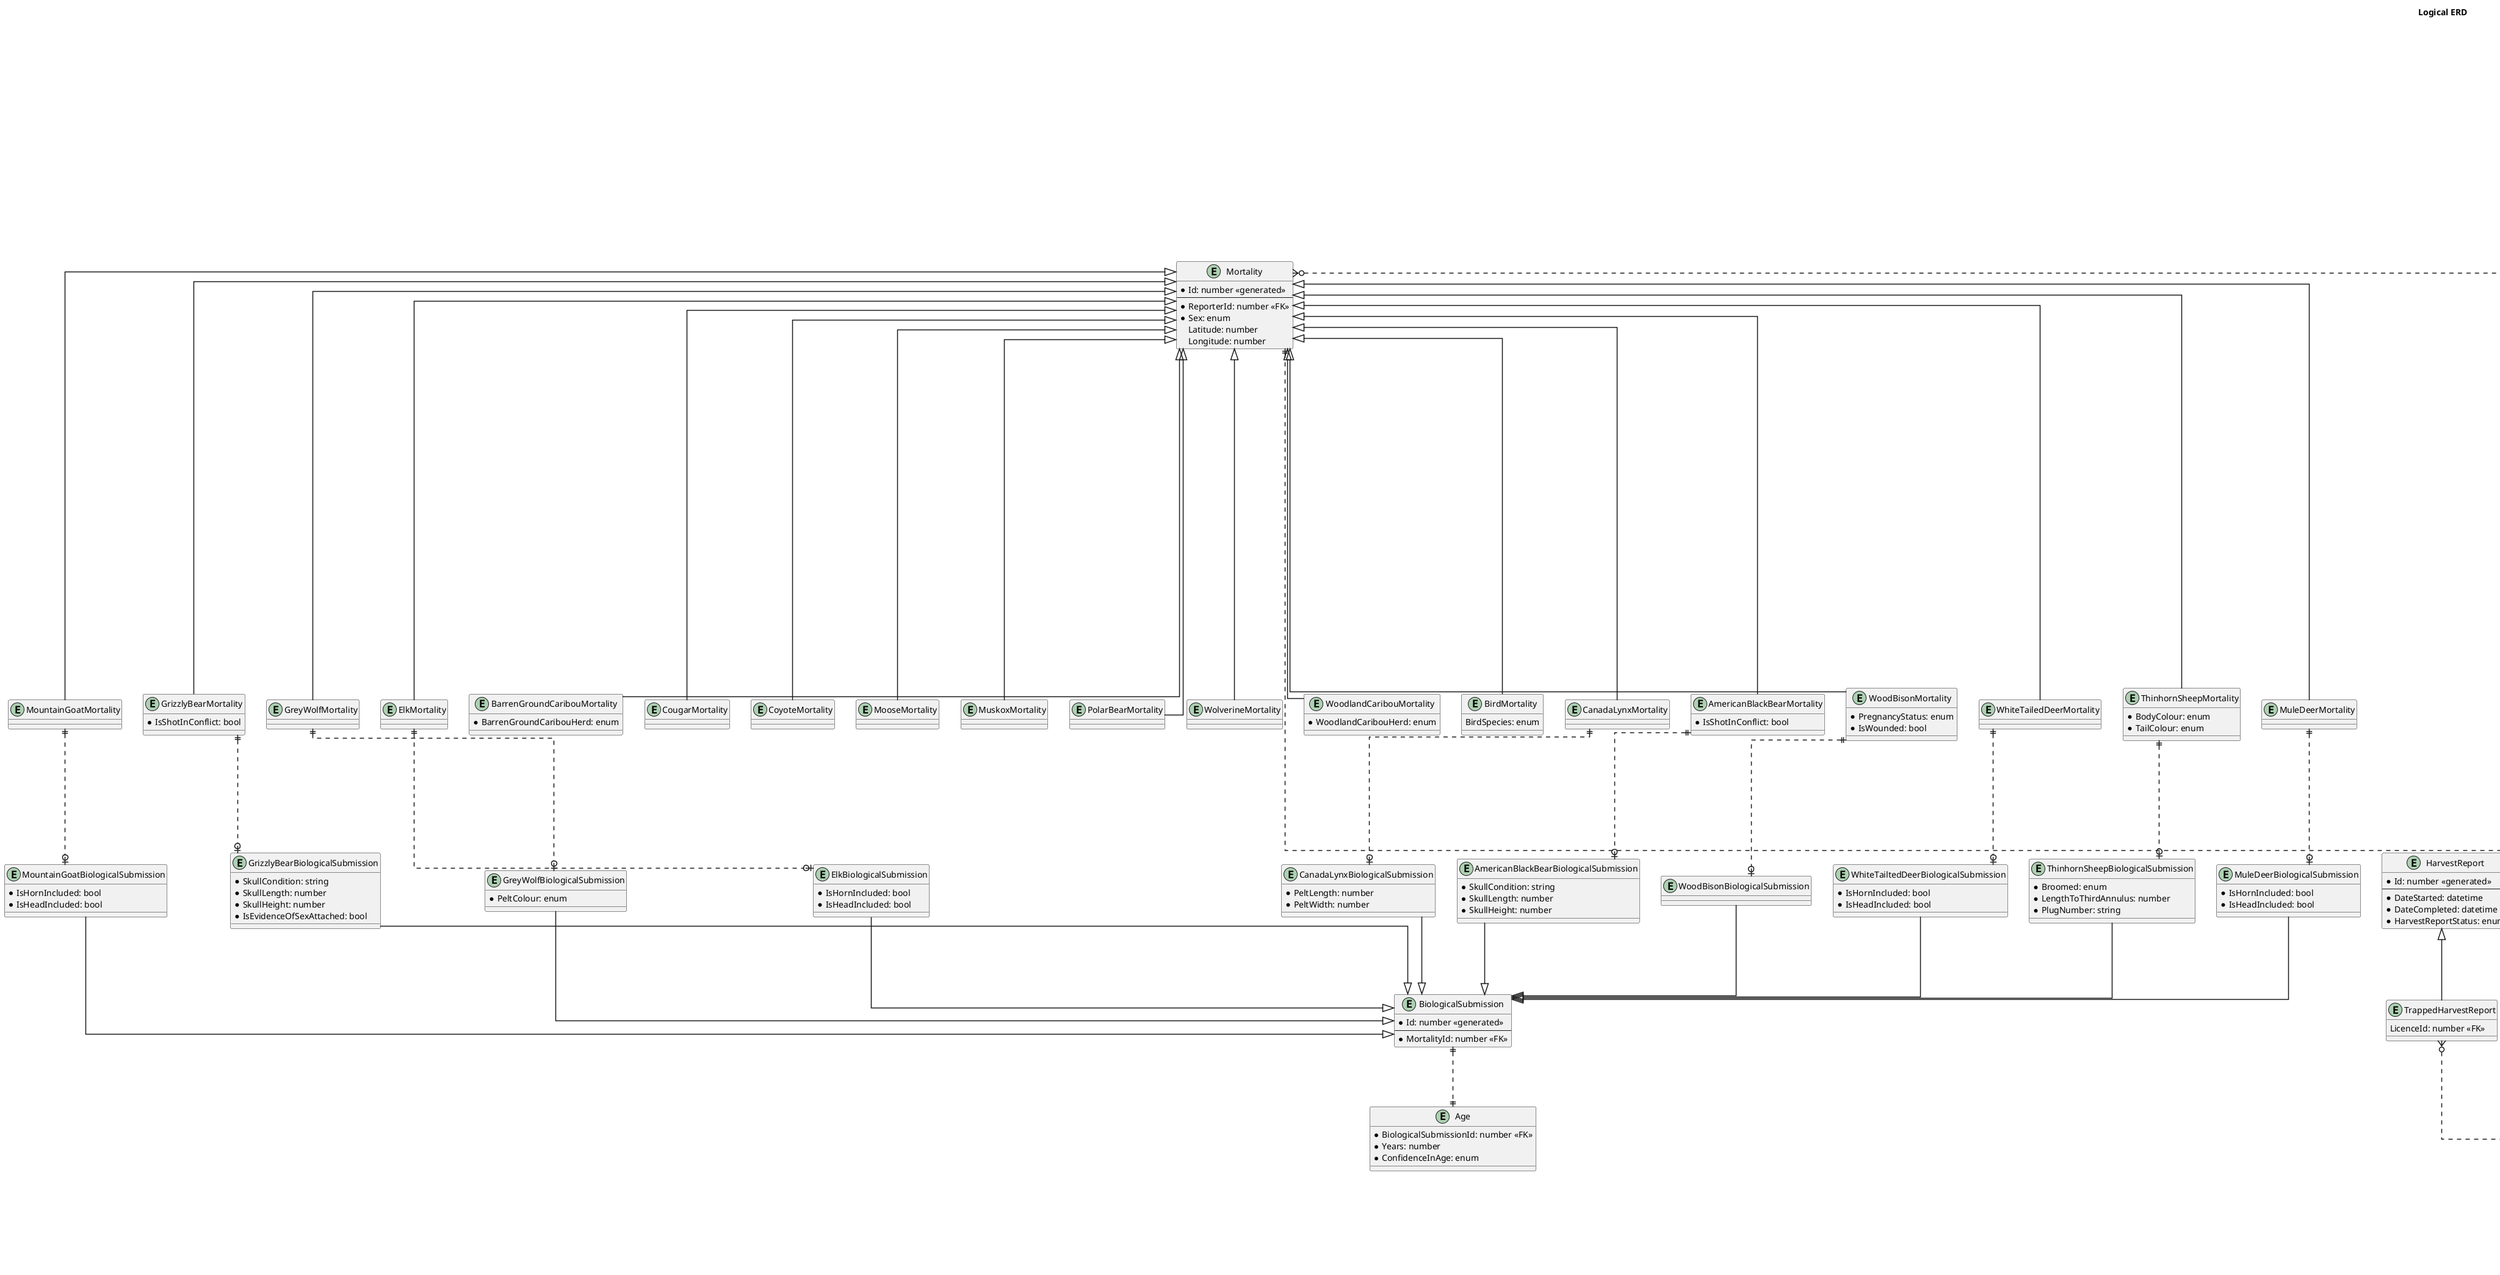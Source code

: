 @startuml logical-erd
title Logical ERD

skinparam linetype ortho
skinparam arrowThickness 1.5

' Entities
together {
    together {
        entity "HarvestReport" as harvest_report {
            *Id: number <<generated>>
            --
            *DateStarted: datetime
            *DateCompleted: datetime
            *HarvestReportStatus: enum
        }
        entity "HuntedHarvestReport" as hunted_harvest_report {
            MortalityId: number <<FK>>
            GameManagementAreaSpeciesId: number <<FK>>
            SealId: number <<FK>>
            TemporarySealNumber: string
            *Landmark: string
        }
        entity "TrappedHarvestReport" as trapped_harvest_report {
            LicenceId: number <<FK>>
        }
    }
    entity "OutfitterGuideReport" as outfitter_guide_report {
        *Id: number <<generated>>
        --
        *OutfittingArea: enum
    }
    entity "OutfitterGuideReport_HuntedHarvestReport" as outfitter_guide_report_hunted_harvest_report {
        *OutfitterGuideReportId: <<FK>>
        *HuntedHarvestReportId: <<FK>>
    }
    entity "OutfitterGuideReport_Client" as outfitter_guide_report_client {
        *OutfitterGuideReportId: <<FK>>
        *GuideId: <<FK>>
    }
    entity "SpecialGuideReport" as special_guide_report {
        *Id: number <<generated>>
        --
        GuideId: <<FK>>
    }
    entity "SpecialGuideReport_HuntedHarvestReport" as special_guide_report_hunted_harvest_report {
        *SpecialGuideReportId: <<FK>>
        *HuntedHarvestReportId: <<FK>>
    }
}

together {
    entity "Mortality" as mortality {
        *Id: number <<generated>>
        --
        *ReporterId: number <<FK>>
        *Sex: enum
        Latitude: number
        Longitude: number
    }
    entity "AmericanBlackBearMortality" as americanblackbear_mortality {
        *IsShotInConflict: bool
    }
    entity "BarrenGroundCaribouMortality" as barrengroundcaribou_mortality {
        *BarrenGroundCaribouHerd: enum
    }
    entity "CanadaLynxMortality" as canadalynx_mortality {

    }
    entity "CougarMortality" as cougar_mortality {

    }
    entity "CoyoteMortality" as coyote_mortality {

    }
    entity "ElkMortality" as elk_mortality {

    }
    entity "GreyWolfMortality" as greywolf_mortality {

    }
    entity "GrizzlyBearMortality" as grizzlybear_mortality {
        *IsShotInConflict: bool
    }
    entity "MooseMortality" as moose_mortality {

    }
    entity "MountainGoatMortality" as mountaingoat_mortality {

    }
    entity "MuleDeerMortality" as muledeer_mortality {

    }
    entity "MuskoxMortality" as muskox_mortality {

    }
    entity "PolarBearMortality" as polarbear_mortality {

    }
    entity "ThinhornSheepMortality" as thinhornsheep_mortality {
        *BodyColour: enum
        *TailColour: enum
    }
    entity "WhiteTailedDeerMortality" as whitetaileddeer_mortality {

    }
    entity "WolverineMortality" as wolverine_mortality {

    }
    entity "WoodBisonMortality" as woodbison_mortality {
        *PregnancyStatus: enum
        *IsWounded: bool
    }
    entity "WoodlandCaribouMortality" as woodlandcaribou_mortality {
        *WoodlandCaribouHerd: enum
    }
    entity "BirdMortality" as bird_mortality {
        BirdSpecies: enum
    }
}

' These (less important) mortalities are hidden to keep the diagram a managable size
/' entity "AmericanBeaverMortality" as americanbeaver_mortality {

}
entity "AmericanMartinMortality" as americanmartin_mortality {

}
entity "AmericanMinkMortality" as americanmink_mortality {

}
entity "ArcticFoxMortality" as arcticfox_mortality {

}
entity "ArcticGroundSquirrelMortality" as arcticgroundsquirrel_mortality {

}
entity "BushyTailedWoodratMortality" as bushytailedwoodrat_mortality {

}
entity "CollaredPikaMortality" as collaredpika_mortality {

}
entity "ErmineMortality" as ermine_mortality {

}
entity "FisherMortality" as fisher_mortality {

}
entity "HoaryMarmotMortality" as hoarymarmot_mortality {

}
entity "LeastChipmunkMortality" as leastchipmunk_mortality {

}
entity "LeastWeaselMortality" as leastweasel_mortality {

}
entity "LemmingMortality" as lemming_mortality {

}
entity "LittleBrownBatMortality" as littlebrownbat_mortality {

}
entity "MeadowJumpingMouseMortality" as meadowjumpingmouse_mortality {

}
entity "MuskratMortality" as muskrat_mortality {

}
entity "NorthAmericanDeerMouseMortality" as northamericandeermouse_mortality {

}
entity "NorthAmericanPorcupineMortality" as northamericanporcupine_mortality {

}
entity "NorthernFlyingSquirrelMortality" as northernflyingsquirrel_mortality {

}
entity "NorthernLongEaredBatMortality" as northernlongearedbat_mortality {

}
entity "NorthernRiverOtterMortality" as northernriverotter_mortality {

}
entity "RedFoxMortality" as redfox_mortality {

}
entity "RedSquirrelMortality" as redsquirrel_mortality {

}
entity "ShrewMortality" as shrew_mortality {

}
entity "SnowshoeHareMortality" as snowshoehare_mortality {

}
entity "VoleMortality" as vole_mortality {

}
entity "WoodchuckMortality" as woodchuck_mortality {

} '/

entity "BiologicalSubmission" as biological_submission {
    *Id: number <<generated>>
    --
    *MortalityId: number <<FK>>
}
entity "AmericanBlackBearBiologicalSubmission" as americanblackbearbiological_submission {
    *SkullCondition: string
    *SkullLength: number
    *SkullHeight: number
}
entity "CanadaLynxBiologicalSubmission" as canadalynxbiological_submission {
    *PeltLength: number
    *PeltWidth: number
}
entity "ElkBiologicalSubmission" as elkbiological_submission {
    *IsHornIncluded: bool
    *IsHeadIncluded: bool
}
entity "GreyWolfBiologicalSubmission" as greywolfbiological_submission {
    *PeltColour: enum
}
entity "GrizzlyBearBiologicalSubmission" as grizzlybearbiological_submission {
    *SkullCondition: string
    *SkullLength: number
    *SkullHeight: number
    *IsEvidenceOfSexAttached: bool
}
entity "MountainGoatBiologicalSubmission" as mountaingoatbiological_submission {
    *IsHornIncluded: bool
    *IsHeadIncluded: bool
}
entity "MuleDeerBiologicalSubmission" as muledeerbiological_submission {
    *IsHornIncluded: bool
    *IsHeadIncluded: bool
}
entity "ThinhornSheepBiologicalSubmission" as thinhornsheepbiological_submission {
    *Broomed: enum
    *LengthToThirdAnnulus: number
    *PlugNumber: string
}
entity "WhiteTailtedDeerBiologicalSubmission" as whitetaileddeerbiological_submission {
    *IsHornIncluded: bool
    *IsHeadIncluded: bool
}
entity "WoodBisonBiologicalSubmission" as woodbisonbiological_submission {

}
entity "Age" as age {
    *BiologicalSubmissionId: number <<FK>>
    *Years: number
    *ConfidenceInAge: enum
}

together {
    entity "Person" as person {
        *Id: number <<generated>>
    }

    entity "ConservationOfficer" as conservation_officer {
        *BadgeNumber: string
    }

    together {
        entity "Client" as client {
            *EnvClientId: string
        }

    together {
            entity "Authorization" as authorization {
                *Id: number <<generated>>
                --
                *ClientId: number <<FK>>
                *Number: string
                *StartDate: date
                *EndDate: date
                *PosseId: number <<shadow>>
            }

            entity "HuntingLicence" as hunting_licence {

            }

            entity "HuntingPermit" as hunting_permit {

            }

            entity "PermitHuntAuthorization" as permit_hunt_authorization {

            }

            entity "SpecialGuideLicence" as special_guide_licence {

            }

            entity "TrappingLicence" as trapping_licence {

            }
    }

        entity "Seal" as seal {
            *Id: number <<generated>>
            --
            *LicenceId: number <<FK>>
            *PosseId: number <<shadow>>
        }
    }
}

entity "Violation" as violation {
    *Id: number <<generated>>
    --
    *Code: string
    *Description: string
}

entity "GameManagementArea" as game_management_area {
    *Id: number <<generated>>
    --
    *Zone: string
    *Subzone: string
    Area: string <<computed>>
}

entity "GameManagementAreaSpecies" as game_management_area_species {
    *Id: number <<generated>>
    --
    *GameManagementAreaId: number <<FK>>
    *HuntedSpeciesWithGameManagementArea: enum
}

entity "GameManagementAreaSchedule" as game_management_area_schedule {
    *Id: number <<generated>>
    --
    *GameManagementAreaSpeciesId: number <<FK>>
    *GameManagementAreaStatus: enum
    *PeriodStart: date
    *PeriodEnd: date
}

entity "GameManagementUnit" as game_management_unit {
    *Id: number <<generated>>
    --
    *Name: string
    *Number: string
    *ActiveFrom: date
    *ActiveTo: date
}

' Inheritance

harvest_report <|-- hunted_harvest_report
harvest_report <|-- trapped_harvest_report

person <|-- client
person <|-- conservation_officer

mortality <|-- americanblackbear_mortality
mortality <|-- barrengroundcaribou_mortality
mortality <|-- canadalynx_mortality
mortality <|-- cougar_mortality
mortality <|-- coyote_mortality
mortality <|-- elk_mortality
mortality <|-- greywolf_mortality
mortality <|-- grizzlybear_mortality
mortality <|-- moose_mortality
mortality <|-- mountaingoat_mortality
mortality <|-- muledeer_mortality
mortality <|-- muskox_mortality
mortality <|-- polarbear_mortality
mortality <|-- thinhornsheep_mortality
mortality <|-- whitetaileddeer_mortality
mortality <|-- wolverine_mortality
mortality <|-- woodbison_mortality
mortality <|-- woodlandcaribou_mortality
mortality <|-- bird_mortality

' These (less important) mortalities are hidden to keep the diagram a managable size
/' mortality <|-- americanbeaver_mortality
mortality <|-- americanmartin_mortality
mortality <|-- americanmink_mortality
mortality <|-- arcticfox_mortality
mortality <|-- arcticgroundsquirrel_mortality
mortality <|-- bushytailedwoodrat_mortality
mortality <|-- collaredpika_mortality
mortality <|-- ermine_mortality
mortality <|-- fisher_mortality
mortality <|-- hoarymarmot_mortality
mortality <|-- leastchipmunk_mortality
mortality <|-- leastweasel_mortality
mortality <|-- lemming_mortality
mortality <|-- littlebrownbat_mortality
mortality <|-- meadowjumpingmouse_mortality
mortality <|-- muskrat_mortality
mortality <|-- northamericandeermouse_mortality
mortality <|-- northamericanporcupine_mortality
mortality <|-- northernflyingsquirrel_mortality
mortality <|-- northernlongearedbat_mortality
mortality <|-- northernriverotter_mortality
mortality <|-- redfox_mortality
mortality <|-- redsquirrel_mortality
mortality <|-- shrew_mortality
mortality <|-- snowshoehare_mortality
mortality <|-- vole_mortality
mortality <|-- woodchuck_mortality '/

biological_submission <|-up- americanblackbearbiological_submission
biological_submission <|-up- canadalynxbiological_submission
biological_submission <|-up- elkbiological_submission
biological_submission <|-up- greywolfbiological_submission
biological_submission <|-up- grizzlybearbiological_submission
biological_submission <|-up- mountaingoatbiological_submission
biological_submission <|-up- muledeerbiological_submission
biological_submission <|-up- thinhornsheepbiological_submission
biological_submission <|-up- whitetaileddeerbiological_submission
biological_submission <|-up- woodbisonbiological_submission

authorization <|-- hunting_licence
authorization <|-- hunting_permit
authorization <|-- permit_hunt_authorization
authorization <|-- special_guide_licence
authorization <|-- trapping_licence

' Relationships

hunted_harvest_report }o.right.|| game_management_area_species
hunted_harvest_report |o..|| seal
hunted_harvest_report }o..o{ violation
trapped_harvest_report }o..|| trapping_licence

'special_guide_report |o..|{ hunted_harvest_report
special_guide_report ||..|{ special_guide_report_hunted_harvest_report
hunted_harvest_report ||..o| special_guide_report_hunted_harvest_report
outfitter_guide_report ||..|{ outfitter_guide_report_client
client ||..o| special_guide_report
client ||..o{ outfitter_guide_report_client
outfitter_guide_report ||..|{ outfitter_guide_report_hunted_harvest_report
hunted_harvest_report ||..o| outfitter_guide_report_hunted_harvest_report


mortality }o..|| person
mortality ||.up.o| hunted_harvest_report

americanblackbearbiological_submission |o.up.|| americanblackbear_mortality
canadalynxbiological_submission |o.up.|| canadalynx_mortality
elkbiological_submission |o.up.|| elk_mortality
greywolfbiological_submission |o.up.|| greywolf_mortality
grizzlybearbiological_submission |o.up.|| grizzlybear_mortality
mountaingoatbiological_submission |o.up.|| mountaingoat_mortality
muledeerbiological_submission |o.up.|| muledeer_mortality
thinhornsheepbiological_submission |o.up.|| thinhornsheep_mortality
whitetaileddeerbiological_submission |o.up.|| whitetaileddeer_mortality
woodbisonbiological_submission |o.up.|| woodbison_mortality

biological_submission ||..|| age

client ||..o{ authorization
hunting_licence ||..o{ seal

game_management_area ||..{ game_management_area_species
game_management_area_species ||..{ game_management_area_schedule
game_management_unit }..{ game_management_area_species

' Enums

enum "AllSpecies" as all_species {
    Uninitialized
    AmericanBeaver
    AmericanBlackBear
    AmericanMartin
    AmericanMink
    ArcticFox
    ArcticGroundSquirrel
    BarrenGroundCaribou
    BushyTailedWoodrat
    CanadaLynx
    CollaredPika
    Cougar
    Coyote
    Elk
    Ermine
    Fisher
    GreyWolf
    GrizzlyBear
    HoaryMarmot
    LeastChipmunk
    LeastWeasel
    Lemming
    LittleBrownBat
    MeadowJumpingMouse
    Moose
    MountainGoat
    MuleDeer
    Muskox
    Muskrat
    NorthAmericanDeerMouse
    NorthAmericanPorcupine
    NorthernFlyingSquirrel
    NorthernLongEaredBat
    NorthernRiverOtter
    PolarBear
    RedFox
    RedSquirrel
    Shrew
    SnowshoeHare
    ThinhornSheep
    Vole
    Wolverine
    WoodBison
    Woodchuck
    WoodlandCaribou
}

enum "BirdSpecies" as bird_species {

}

enum "WoodlandCaribouHerd" as woodland_caribou_herd {

}

enum "BarrenGroundCaribouHerd" as barren_ground_caribou_herd {

}

enum "HuntedSpecies" as hunted_species {
    Uninitialized
    AmericanBlackBear
    BarrenGroundCaribou
    Coyote
    Elk
    GreyWolf
    GrizzlyBear
    Moose
    MountainGoat
    MuleDeer
    ThinhornSheep
    Wolverine
    WoodBison
    WoodlandCaribou
}

enum "HuntedSpeciesWithGameManagementArea" as hunted_species_with_gma {
    Uninitialized
    AmericanBlackBear
    BarrenGroundCaribou
    GrizzlyBear
    Moose
    MountainGoat
    MuleDeer
    ThinhornSheep
    WoodBison
    WoodlandCaribou
}

enum "TrappedSpecies" as trapped_species {
    Uninitialized
    GreyWolf
    Wolverine
}

enum "GameManagementAreaStatus" as gma_status {
    Uninitialized
    Closed
    Open
    OpenPermitRequired
}

enum "HarvestReportStatus" as harvest_report_status {

}

enum "Sex" as sex {
    Uninitialized
    Female
    Male
    Unknown
}

enum "PregnancyStatus" as pregnancy_status {
    Uninitialized
    False
    True
    Unknown
}

enum "ThinhornSheepBodyColour" as thinhorn_sheep_body_colour {
    Uninitialized
    Dark
    Fannin
    White
}

enum "ThinhornSheepTailColour" as thinhorn_sheep_tail_colour {
    Uninitialized
    Dark
    White
}

enum "ConfidenceInAge" as confidence_in_age {
    Uninitialized
    Fair
    Good
    Poor
}

@enduml